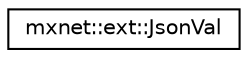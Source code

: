 digraph "Graphical Class Hierarchy"
{
 // LATEX_PDF_SIZE
  edge [fontname="Helvetica",fontsize="10",labelfontname="Helvetica",labelfontsize="10"];
  node [fontname="Helvetica",fontsize="10",shape=record];
  rankdir="LR";
  Node0 [label="mxnet::ext::JsonVal",height=0.2,width=0.4,color="black", fillcolor="white", style="filled",URL="$structmxnet_1_1ext_1_1JsonVal.html",tooltip="definition of JSON objects"];
}
